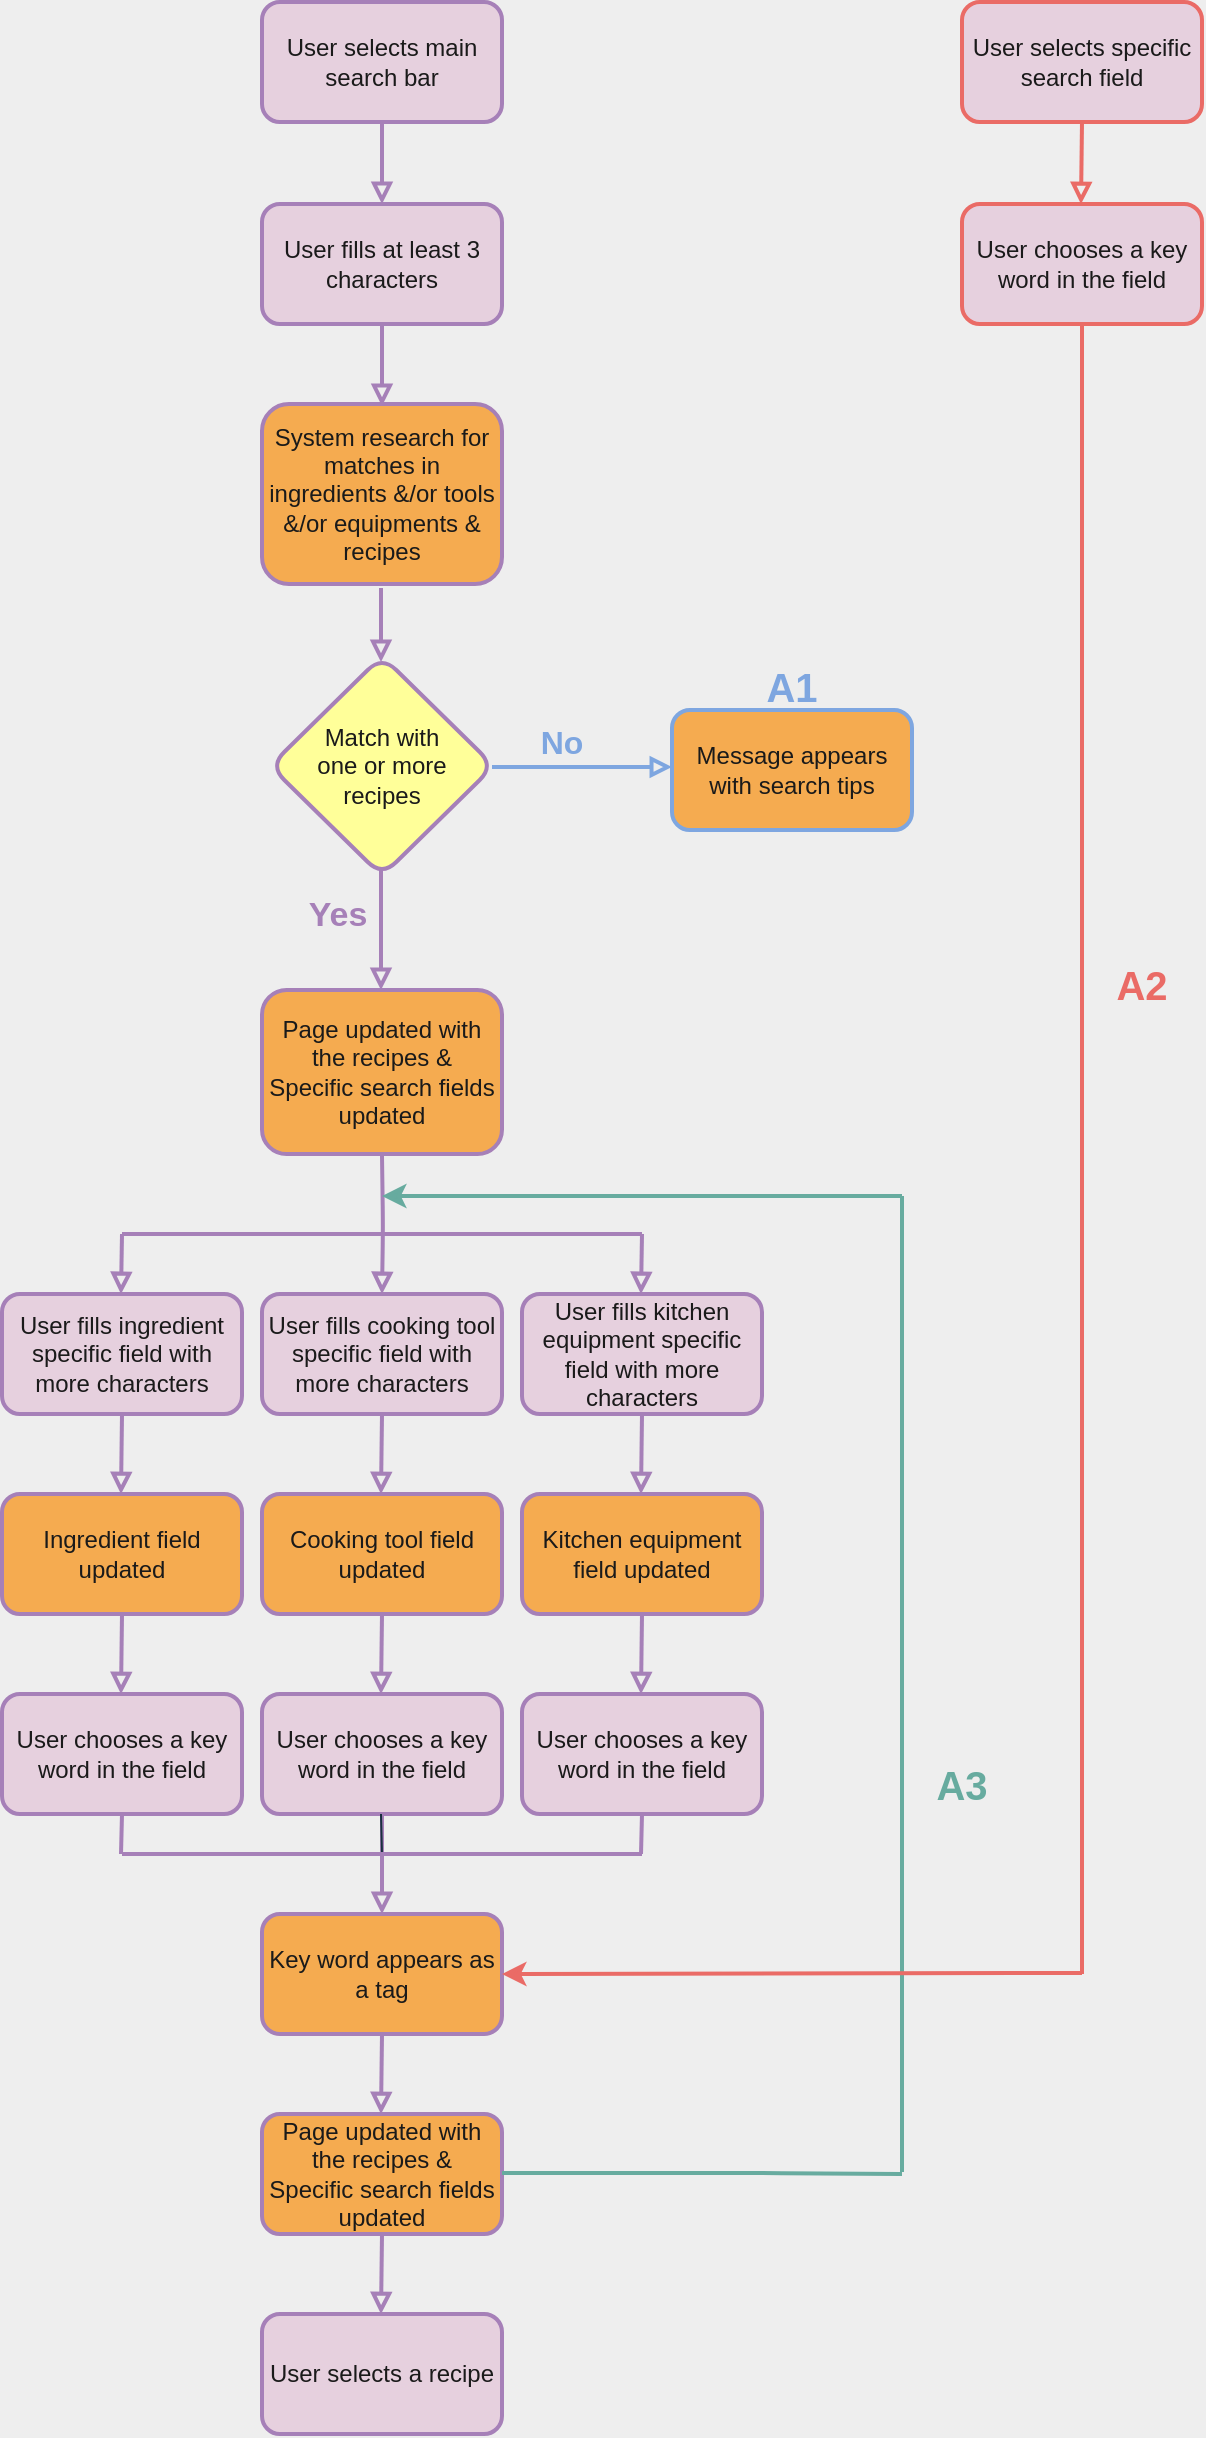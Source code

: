 <mxfile version="15.7.3" type="github">
  <diagram id="BQZGS3TxGwnYLphWOaI2" name="Page-1">
    <mxGraphModel dx="844" dy="443" grid="1" gridSize="10" guides="1" tooltips="1" connect="1" arrows="1" fold="1" page="1" pageScale="1" pageWidth="827" pageHeight="1169" background="#EEEEEE" math="0" shadow="0">
      <root>
        <mxCell id="0" />
        <mxCell id="1" parent="0" />
        <mxCell id="Tk_SjcsIPn881NdWUmbV-1" value="User selects main search bar" style="whiteSpace=wrap;html=1;fillColor=#E6D0DE;strokeColor=#A680B8;rounded=1;fontColor=#1A1A1A;strokeWidth=2;" vertex="1" parent="1">
          <mxGeometry x="210" y="60" width="120" height="60" as="geometry" />
        </mxCell>
        <mxCell id="Tk_SjcsIPn881NdWUmbV-4" value="" style="endArrow=block;html=1;endFill=0;labelBackgroundColor=#EEEEEE;strokeColor=#A680B8;fontColor=#000000;strokeWidth=2;" edge="1" parent="1">
          <mxGeometry width="50" height="50" relative="1" as="geometry">
            <mxPoint x="270" y="121" as="sourcePoint" />
            <mxPoint x="270" y="161" as="targetPoint" />
          </mxGeometry>
        </mxCell>
        <mxCell id="Tk_SjcsIPn881NdWUmbV-5" value="User fills at least 3 characters" style="whiteSpace=wrap;html=1;fillColor=#E6D0DE;strokeColor=#A680B8;rounded=1;fontColor=#1A1A1A;strokeWidth=2;" vertex="1" parent="1">
          <mxGeometry x="210" y="161" width="120" height="60" as="geometry" />
        </mxCell>
        <mxCell id="Tk_SjcsIPn881NdWUmbV-6" value="Match with &lt;br&gt;one or more &lt;br&gt;recipes" style="rhombus;whiteSpace=wrap;html=1;fillColor=#FFFF99;strokeColor=#A680B8;rounded=1;fontColor=#1A1A1A;strokeWidth=2;" vertex="1" parent="1">
          <mxGeometry x="214" y="387" width="112" height="110" as="geometry" />
        </mxCell>
        <mxCell id="Tk_SjcsIPn881NdWUmbV-7" value="" style="endArrow=block;html=1;endFill=0;labelBackgroundColor=#EEEEEE;strokeColor=#A680B8;fontColor=#000000;strokeWidth=2;" edge="1" parent="1">
          <mxGeometry width="50" height="50" relative="1" as="geometry">
            <mxPoint x="270" y="220" as="sourcePoint" />
            <mxPoint x="270" y="262" as="targetPoint" />
          </mxGeometry>
        </mxCell>
        <mxCell id="Tk_SjcsIPn881NdWUmbV-8" value="" style="endArrow=block;html=1;endFill=0;strokeColor=#7EA6E0;strokeWidth=2;arcSize=20;labelBackgroundColor=#EEEEEE;fontColor=#7EA6E0;" edge="1" parent="1">
          <mxGeometry width="50" height="50" relative="1" as="geometry">
            <mxPoint x="325" y="442.5" as="sourcePoint" />
            <mxPoint x="415" y="442.5" as="targetPoint" />
          </mxGeometry>
        </mxCell>
        <mxCell id="Tk_SjcsIPn881NdWUmbV-9" value="No" style="text;html=1;strokeColor=none;fillColor=none;align=center;verticalAlign=middle;whiteSpace=wrap;fontColor=#7EA6E0;rounded=1;fontStyle=1;fontSize=16;" vertex="1" parent="1">
          <mxGeometry x="330" y="415" width="60" height="30" as="geometry" />
        </mxCell>
        <mxCell id="Tk_SjcsIPn881NdWUmbV-10" value="Yes" style="text;html=1;strokeColor=none;fillColor=none;align=center;verticalAlign=middle;whiteSpace=wrap;rounded=1;fontColor=#A680B8;fontStyle=1;fontSize=17;" vertex="1" parent="1">
          <mxGeometry x="218" y="502" width="60" height="30" as="geometry" />
        </mxCell>
        <mxCell id="Tk_SjcsIPn881NdWUmbV-11" value="" style="endArrow=block;html=1;endFill=0;labelBackgroundColor=#EEEEEE;strokeColor=#A680B8;fontColor=#000000;strokeWidth=2;" edge="1" parent="1">
          <mxGeometry width="50" height="50" relative="1" as="geometry">
            <mxPoint x="269.5" y="494" as="sourcePoint" />
            <mxPoint x="269.5" y="554" as="targetPoint" />
          </mxGeometry>
        </mxCell>
        <mxCell id="Tk_SjcsIPn881NdWUmbV-13" value="Page updated with the recipes &amp;amp;&lt;br&gt;Specific search fields updated" style="whiteSpace=wrap;html=1;fillColor=#F5AB50;strokeColor=#A680B8;rounded=1;fontColor=#1A1A1A;strokeWidth=2;" vertex="1" parent="1">
          <mxGeometry x="210" y="554" width="120" height="82" as="geometry" />
        </mxCell>
        <mxCell id="Tk_SjcsIPn881NdWUmbV-24" value="" style="edgeStyle=orthogonalEdgeStyle;orthogonalLoop=1;jettySize=auto;html=1;endArrow=block;endFill=0;labelBackgroundColor=#EEEEEE;strokeColor=#A680B8;fontColor=#000000;strokeWidth=2;" edge="1" parent="1" target="Tk_SjcsIPn881NdWUmbV-19">
          <mxGeometry relative="1" as="geometry">
            <mxPoint x="270" y="637" as="sourcePoint" />
          </mxGeometry>
        </mxCell>
        <mxCell id="Tk_SjcsIPn881NdWUmbV-17" value="User fills ingredient specific field with more characters" style="whiteSpace=wrap;html=1;fillColor=#E6D0DE;strokeColor=#A680B8;rounded=1;fontColor=#1A1A1A;strokeWidth=2;" vertex="1" parent="1">
          <mxGeometry x="80" y="706" width="120" height="60" as="geometry" />
        </mxCell>
        <mxCell id="Tk_SjcsIPn881NdWUmbV-18" value="" style="endArrow=block;html=1;endFill=0;labelBackgroundColor=#EEEEEE;strokeColor=#A680B8;fontColor=#000000;strokeWidth=2;" edge="1" parent="1">
          <mxGeometry width="50" height="50" relative="1" as="geometry">
            <mxPoint x="140" y="676" as="sourcePoint" />
            <mxPoint x="139.5" y="706" as="targetPoint" />
          </mxGeometry>
        </mxCell>
        <mxCell id="Tk_SjcsIPn881NdWUmbV-19" value="User fills cooking tool specific field with more characters" style="whiteSpace=wrap;html=1;fillColor=#E6D0DE;strokeColor=#A680B8;rounded=1;fontColor=#1A1A1A;strokeWidth=2;" vertex="1" parent="1">
          <mxGeometry x="210" y="706" width="120" height="60" as="geometry" />
        </mxCell>
        <mxCell id="Tk_SjcsIPn881NdWUmbV-20" value="User fills kitchen equipment specific field with more characters" style="whiteSpace=wrap;html=1;fillColor=#E6D0DE;strokeColor=#A680B8;rounded=1;fontColor=#1A1A1A;strokeWidth=2;" vertex="1" parent="1">
          <mxGeometry x="340" y="706" width="120" height="60" as="geometry" />
        </mxCell>
        <mxCell id="Tk_SjcsIPn881NdWUmbV-23" value="" style="endArrow=none;html=1;labelBackgroundColor=#EEEEEE;strokeColor=#A680B8;fontColor=#000000;strokeWidth=2;" edge="1" parent="1">
          <mxGeometry width="50" height="50" relative="1" as="geometry">
            <mxPoint x="140" y="676" as="sourcePoint" />
            <mxPoint x="400" y="676" as="targetPoint" />
          </mxGeometry>
        </mxCell>
        <mxCell id="Tk_SjcsIPn881NdWUmbV-25" value="" style="endArrow=block;html=1;endFill=0;labelBackgroundColor=#EEEEEE;strokeColor=#A680B8;fontColor=#000000;strokeWidth=2;" edge="1" parent="1">
          <mxGeometry width="50" height="50" relative="1" as="geometry">
            <mxPoint x="400" y="676" as="sourcePoint" />
            <mxPoint x="399.5" y="706" as="targetPoint" />
          </mxGeometry>
        </mxCell>
        <mxCell id="Tk_SjcsIPn881NdWUmbV-26" value="Ingredient field updated" style="whiteSpace=wrap;html=1;fillColor=#F5AB50;strokeColor=#A680B8;rounded=1;fontColor=#1A1A1A;strokeWidth=2;" vertex="1" parent="1">
          <mxGeometry x="80" y="806" width="120" height="60" as="geometry" />
        </mxCell>
        <mxCell id="Tk_SjcsIPn881NdWUmbV-27" value="Cooking tool field updated" style="whiteSpace=wrap;html=1;fillColor=#F5AB50;strokeColor=#A680B8;rounded=1;fontColor=#1A1A1A;strokeWidth=2;" vertex="1" parent="1">
          <mxGeometry x="210" y="806" width="120" height="60" as="geometry" />
        </mxCell>
        <mxCell id="Tk_SjcsIPn881NdWUmbV-28" value="Kitchen equipment field updated" style="whiteSpace=wrap;html=1;fillColor=#F5AB50;strokeColor=#A680B8;rounded=1;fontColor=#1A1A1A;strokeWidth=2;" vertex="1" parent="1">
          <mxGeometry x="340" y="806" width="120" height="60" as="geometry" />
        </mxCell>
        <mxCell id="Tk_SjcsIPn881NdWUmbV-29" value="" style="endArrow=block;html=1;endFill=0;labelBackgroundColor=#EEEEEE;strokeColor=#A680B8;fontColor=#000000;strokeWidth=2;" edge="1" parent="1">
          <mxGeometry width="50" height="50" relative="1" as="geometry">
            <mxPoint x="140" y="766" as="sourcePoint" />
            <mxPoint x="139.5" y="806" as="targetPoint" />
          </mxGeometry>
        </mxCell>
        <mxCell id="Tk_SjcsIPn881NdWUmbV-31" value="" style="endArrow=block;html=1;endFill=0;labelBackgroundColor=#EEEEEE;strokeColor=#A680B8;fontColor=#000000;strokeWidth=2;" edge="1" parent="1">
          <mxGeometry width="50" height="50" relative="1" as="geometry">
            <mxPoint x="270" y="766" as="sourcePoint" />
            <mxPoint x="269.5" y="806" as="targetPoint" />
          </mxGeometry>
        </mxCell>
        <mxCell id="Tk_SjcsIPn881NdWUmbV-32" value="" style="endArrow=block;html=1;endFill=0;labelBackgroundColor=#EEEEEE;strokeColor=#A680B8;fontColor=#000000;strokeWidth=2;" edge="1" parent="1">
          <mxGeometry width="50" height="50" relative="1" as="geometry">
            <mxPoint x="400" y="766" as="sourcePoint" />
            <mxPoint x="399.5" y="806" as="targetPoint" />
          </mxGeometry>
        </mxCell>
        <mxCell id="Tk_SjcsIPn881NdWUmbV-33" value="User chooses a key word in the field" style="whiteSpace=wrap;html=1;fillColor=#E6D0DE;strokeColor=#A680B8;rounded=1;fontColor=#1A1A1A;strokeWidth=2;" vertex="1" parent="1">
          <mxGeometry x="80" y="906" width="120" height="60" as="geometry" />
        </mxCell>
        <mxCell id="Tk_SjcsIPn881NdWUmbV-34" value="" style="endArrow=block;html=1;endFill=0;labelBackgroundColor=#EEEEEE;strokeColor=#A680B8;fontColor=#000000;strokeWidth=2;" edge="1" parent="1">
          <mxGeometry width="50" height="50" relative="1" as="geometry">
            <mxPoint x="140" y="866" as="sourcePoint" />
            <mxPoint x="139.5" y="906" as="targetPoint" />
          </mxGeometry>
        </mxCell>
        <mxCell id="Tk_SjcsIPn881NdWUmbV-36" value="User chooses a key word in the field" style="whiteSpace=wrap;html=1;fillColor=#E6D0DE;strokeColor=#A680B8;rounded=1;fontColor=#1A1A1A;strokeWidth=2;" vertex="1" parent="1">
          <mxGeometry x="210" y="906" width="120" height="60" as="geometry" />
        </mxCell>
        <mxCell id="Tk_SjcsIPn881NdWUmbV-37" value="" style="endArrow=block;html=1;endFill=0;labelBackgroundColor=#EEEEEE;strokeColor=#A680B8;fontColor=#000000;strokeWidth=2;" edge="1" parent="1">
          <mxGeometry width="50" height="50" relative="1" as="geometry">
            <mxPoint x="270" y="866" as="sourcePoint" />
            <mxPoint x="269.5" y="906" as="targetPoint" />
          </mxGeometry>
        </mxCell>
        <mxCell id="Tk_SjcsIPn881NdWUmbV-38" value="User chooses a key word in the field" style="whiteSpace=wrap;html=1;fillColor=#E6D0DE;strokeColor=#A680B8;rounded=1;fontColor=#1A1A1A;strokeWidth=2;" vertex="1" parent="1">
          <mxGeometry x="340" y="906" width="120" height="60" as="geometry" />
        </mxCell>
        <mxCell id="Tk_SjcsIPn881NdWUmbV-39" value="" style="endArrow=block;html=1;endFill=0;labelBackgroundColor=#EEEEEE;strokeColor=#A680B8;fontColor=#000000;strokeWidth=2;" edge="1" parent="1">
          <mxGeometry width="50" height="50" relative="1" as="geometry">
            <mxPoint x="400" y="866" as="sourcePoint" />
            <mxPoint x="399.5" y="906" as="targetPoint" />
          </mxGeometry>
        </mxCell>
        <mxCell id="Tk_SjcsIPn881NdWUmbV-41" value="Key word appears as a tag" style="whiteSpace=wrap;html=1;fillColor=#F5AB50;strokeColor=#A680B8;rounded=1;fontColor=#1A1A1A;strokeWidth=2;" vertex="1" parent="1">
          <mxGeometry x="210" y="1016" width="120" height="60" as="geometry" />
        </mxCell>
        <mxCell id="Tk_SjcsIPn881NdWUmbV-49" value="" style="edgeStyle=orthogonalEdgeStyle;orthogonalLoop=1;jettySize=auto;html=1;endArrow=block;endFill=0;labelBackgroundColor=#EEEEEE;strokeColor=#A680B8;fontColor=#000000;strokeWidth=2;" edge="1" parent="1">
          <mxGeometry relative="1" as="geometry">
            <mxPoint x="270" y="966" as="sourcePoint" />
            <mxPoint x="270" y="1016" as="targetPoint" />
          </mxGeometry>
        </mxCell>
        <mxCell id="Tk_SjcsIPn881NdWUmbV-50" value="" style="endArrow=none;html=1;endFill=0;labelBackgroundColor=#EEEEEE;strokeColor=#A680B8;fontColor=#000000;strokeWidth=2;" edge="1" parent="1">
          <mxGeometry width="50" height="50" relative="1" as="geometry">
            <mxPoint x="140" y="966" as="sourcePoint" />
            <mxPoint x="139.5" y="986" as="targetPoint" />
          </mxGeometry>
        </mxCell>
        <mxCell id="Tk_SjcsIPn881NdWUmbV-51" value="" style="endArrow=none;html=1;labelBackgroundColor=#EEEEEE;strokeColor=#182E3E;fontColor=#1A1A1A;" edge="1" parent="1">
          <mxGeometry width="50" height="50" relative="1" as="geometry">
            <mxPoint x="270" y="986" as="sourcePoint" />
            <mxPoint x="269.5" y="966" as="targetPoint" />
          </mxGeometry>
        </mxCell>
        <mxCell id="Tk_SjcsIPn881NdWUmbV-52" value="" style="endArrow=none;html=1;labelBackgroundColor=#EEEEEE;strokeColor=#A680B8;fontColor=#000000;strokeWidth=2;" edge="1" parent="1">
          <mxGeometry width="50" height="50" relative="1" as="geometry">
            <mxPoint x="140" y="986" as="sourcePoint" />
            <mxPoint x="400" y="986" as="targetPoint" />
          </mxGeometry>
        </mxCell>
        <mxCell id="Tk_SjcsIPn881NdWUmbV-53" value="" style="endArrow=none;html=1;endFill=0;labelBackgroundColor=#EEEEEE;strokeColor=#A680B8;fontColor=#000000;strokeWidth=2;" edge="1" parent="1">
          <mxGeometry width="50" height="50" relative="1" as="geometry">
            <mxPoint x="400" y="966" as="sourcePoint" />
            <mxPoint x="399.5" y="986" as="targetPoint" />
          </mxGeometry>
        </mxCell>
        <mxCell id="Tk_SjcsIPn881NdWUmbV-54" value="Page updated with the recipes &amp;amp; &lt;br&gt;Specific search fields updated" style="whiteSpace=wrap;html=1;fillColor=#F5AB50;strokeColor=#A680B8;rounded=1;fontColor=#1A1A1A;strokeWidth=2;" vertex="1" parent="1">
          <mxGeometry x="210" y="1116" width="120" height="60" as="geometry" />
        </mxCell>
        <mxCell id="Tk_SjcsIPn881NdWUmbV-56" value="" style="endArrow=block;html=1;endFill=0;labelBackgroundColor=#EEEEEE;strokeColor=#A680B8;fontColor=#000000;strokeWidth=2;" edge="1" parent="1">
          <mxGeometry width="50" height="50" relative="1" as="geometry">
            <mxPoint x="270" y="1076" as="sourcePoint" />
            <mxPoint x="269.5" y="1116" as="targetPoint" />
          </mxGeometry>
        </mxCell>
        <mxCell id="Tk_SjcsIPn881NdWUmbV-58" value="User selects a recipe" style="whiteSpace=wrap;html=1;fillColor=#E6D0DE;strokeColor=#A680B8;rounded=1;fontColor=#1A1A1A;strokeWidth=2;" vertex="1" parent="1">
          <mxGeometry x="210" y="1216" width="120" height="60" as="geometry" />
        </mxCell>
        <mxCell id="Tk_SjcsIPn881NdWUmbV-59" value="" style="endArrow=block;html=1;endFill=0;labelBackgroundColor=#EEEEEE;strokeColor=#A680B8;fontColor=#1A1A1A;strokeWidth=2;" edge="1" parent="1">
          <mxGeometry width="50" height="50" relative="1" as="geometry">
            <mxPoint x="270" y="1176" as="sourcePoint" />
            <mxPoint x="269.5" y="1216" as="targetPoint" />
          </mxGeometry>
        </mxCell>
        <mxCell id="Tk_SjcsIPn881NdWUmbV-60" value="Message appears with search tips" style="whiteSpace=wrap;html=1;fillColor=#F5AB50;strokeColor=#7EA6E0;strokeWidth=2;rounded=1;fontColor=#1A1A1A;" vertex="1" parent="1">
          <mxGeometry x="415" y="414" width="120" height="60" as="geometry" />
        </mxCell>
        <mxCell id="Tk_SjcsIPn881NdWUmbV-61" value="A1" style="text;html=1;strokeColor=none;fillColor=none;align=center;verticalAlign=middle;whiteSpace=wrap;fontColor=#7EA6E0;rounded=1;fontSize=20;fontStyle=1" vertex="1" parent="1">
          <mxGeometry x="445" y="387" width="60" height="30" as="geometry" />
        </mxCell>
        <mxCell id="Tk_SjcsIPn881NdWUmbV-64" value="" style="endArrow=classic;html=1;fontColor=#1A1A1A;strokeColor=#67AB9F;strokeWidth=2;labelBackgroundColor=#EEEEEE;" edge="1" parent="1">
          <mxGeometry width="50" height="50" relative="1" as="geometry">
            <mxPoint x="530" y="657" as="sourcePoint" />
            <mxPoint x="270" y="657" as="targetPoint" />
          </mxGeometry>
        </mxCell>
        <mxCell id="Tk_SjcsIPn881NdWUmbV-65" value="" style="endArrow=none;html=1;fontColor=#1A1A1A;strokeColor=#67AB9F;strokeWidth=2;endFill=0;labelBackgroundColor=#EEEEEE;" edge="1" parent="1">
          <mxGeometry width="50" height="50" relative="1" as="geometry">
            <mxPoint x="330" y="1145.5" as="sourcePoint" />
            <mxPoint x="530" y="1146" as="targetPoint" />
            <Array as="points">
              <mxPoint x="460" y="1145.5" />
            </Array>
          </mxGeometry>
        </mxCell>
        <mxCell id="Tk_SjcsIPn881NdWUmbV-66" value="" style="endArrow=none;html=1;fontColor=#1A1A1A;strokeColor=#67AB9F;strokeWidth=2;labelBackgroundColor=#EEEEEE;" edge="1" parent="1">
          <mxGeometry width="50" height="50" relative="1" as="geometry">
            <mxPoint x="530" y="1145" as="sourcePoint" />
            <mxPoint x="530" y="657" as="targetPoint" />
          </mxGeometry>
        </mxCell>
        <mxCell id="Tk_SjcsIPn881NdWUmbV-68" value="A3" style="text;html=1;strokeColor=none;fillColor=none;align=center;verticalAlign=middle;whiteSpace=wrap;fontColor=#67AB9F;rounded=1;arcSize=0;fontSize=20;fontStyle=1" vertex="1" parent="1">
          <mxGeometry x="530" y="936" width="60" height="30" as="geometry" />
        </mxCell>
        <mxCell id="Tk_SjcsIPn881NdWUmbV-69" value="User chooses a key word in the field" style="whiteSpace=wrap;html=1;fillColor=#E6D0DE;strokeColor=#EA6B66;rounded=1;fontColor=#1A1A1A;strokeWidth=2;" vertex="1" parent="1">
          <mxGeometry x="560" y="161" width="120" height="60" as="geometry" />
        </mxCell>
        <mxCell id="Tk_SjcsIPn881NdWUmbV-70" value="" style="endArrow=none;html=1;endFill=0;labelBackgroundColor=#EEEEEE;strokeColor=#EA6B66;fontColor=#1A1A1A;strokeWidth=2;exitX=0.5;exitY=1;exitDx=0;exitDy=0;" edge="1" parent="1" source="Tk_SjcsIPn881NdWUmbV-69">
          <mxGeometry width="50" height="50" relative="1" as="geometry">
            <mxPoint x="620" y="276" as="sourcePoint" />
            <mxPoint x="620" y="1046" as="targetPoint" />
          </mxGeometry>
        </mxCell>
        <mxCell id="Tk_SjcsIPn881NdWUmbV-71" value="User selects specific search field" style="whiteSpace=wrap;html=1;fillColor=#E6D0DE;strokeColor=#EA6B66;rounded=1;fontColor=#1A1A1A;strokeWidth=2;" vertex="1" parent="1">
          <mxGeometry x="560" y="60" width="120" height="60" as="geometry" />
        </mxCell>
        <mxCell id="Tk_SjcsIPn881NdWUmbV-72" value="" style="endArrow=block;html=1;endFill=0;labelBackgroundColor=#EEEEEE;strokeColor=#EA6B66;fontColor=#1A1A1A;strokeWidth=2;" edge="1" parent="1">
          <mxGeometry width="50" height="50" relative="1" as="geometry">
            <mxPoint x="620" y="120" as="sourcePoint" />
            <mxPoint x="619.5" y="161" as="targetPoint" />
          </mxGeometry>
        </mxCell>
        <mxCell id="Tk_SjcsIPn881NdWUmbV-73" value="" style="endArrow=classic;html=1;fontColor=#1A1A1A;strokeColor=#EA6B66;strokeWidth=2;labelBackgroundColor=#EEEEEE;entryX=1;entryY=0.5;entryDx=0;entryDy=0;" edge="1" parent="1" target="Tk_SjcsIPn881NdWUmbV-41">
          <mxGeometry width="50" height="50" relative="1" as="geometry">
            <mxPoint x="620" y="1045.5" as="sourcePoint" />
            <mxPoint x="360" y="1045.5" as="targetPoint" />
          </mxGeometry>
        </mxCell>
        <mxCell id="Tk_SjcsIPn881NdWUmbV-74" value="A2" style="text;html=1;strokeColor=none;fillColor=none;align=center;verticalAlign=middle;whiteSpace=wrap;fontColor=#EA6B66;rounded=1;arcSize=0;fontSize=20;fontStyle=1" vertex="1" parent="1">
          <mxGeometry x="620" y="536" width="60" height="30" as="geometry" />
        </mxCell>
        <mxCell id="Tk_SjcsIPn881NdWUmbV-75" value="System research for matches in ingredients &amp;amp;/or tools &amp;amp;/or equipments &amp;amp; recipes" style="whiteSpace=wrap;html=1;fillColor=#F5AB50;strokeColor=#A680B8;rounded=1;fontColor=#1A1A1A;strokeWidth=2;" vertex="1" parent="1">
          <mxGeometry x="210" y="261" width="120" height="90" as="geometry" />
        </mxCell>
        <mxCell id="Tk_SjcsIPn881NdWUmbV-76" value="" style="endArrow=block;html=1;endFill=0;labelBackgroundColor=#EEEEEE;strokeColor=#A680B8;fontColor=#000000;strokeWidth=2;" edge="1" parent="1">
          <mxGeometry width="50" height="50" relative="1" as="geometry">
            <mxPoint x="269.5" y="353" as="sourcePoint" />
            <mxPoint x="269.5" y="390" as="targetPoint" />
          </mxGeometry>
        </mxCell>
      </root>
    </mxGraphModel>
  </diagram>
</mxfile>
